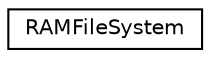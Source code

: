 digraph "类继承关系图"
{
  edge [fontname="Helvetica",fontsize="10",labelfontname="Helvetica",labelfontsize="10"];
  node [fontname="Helvetica",fontsize="10",shape=record];
  rankdir="LR";
  Node0 [label="RAMFileSystem",height=0.2,width=0.4,color="black", fillcolor="white", style="filled",URL="$dc/d07/class_r_a_m_file_system.html"];
}

